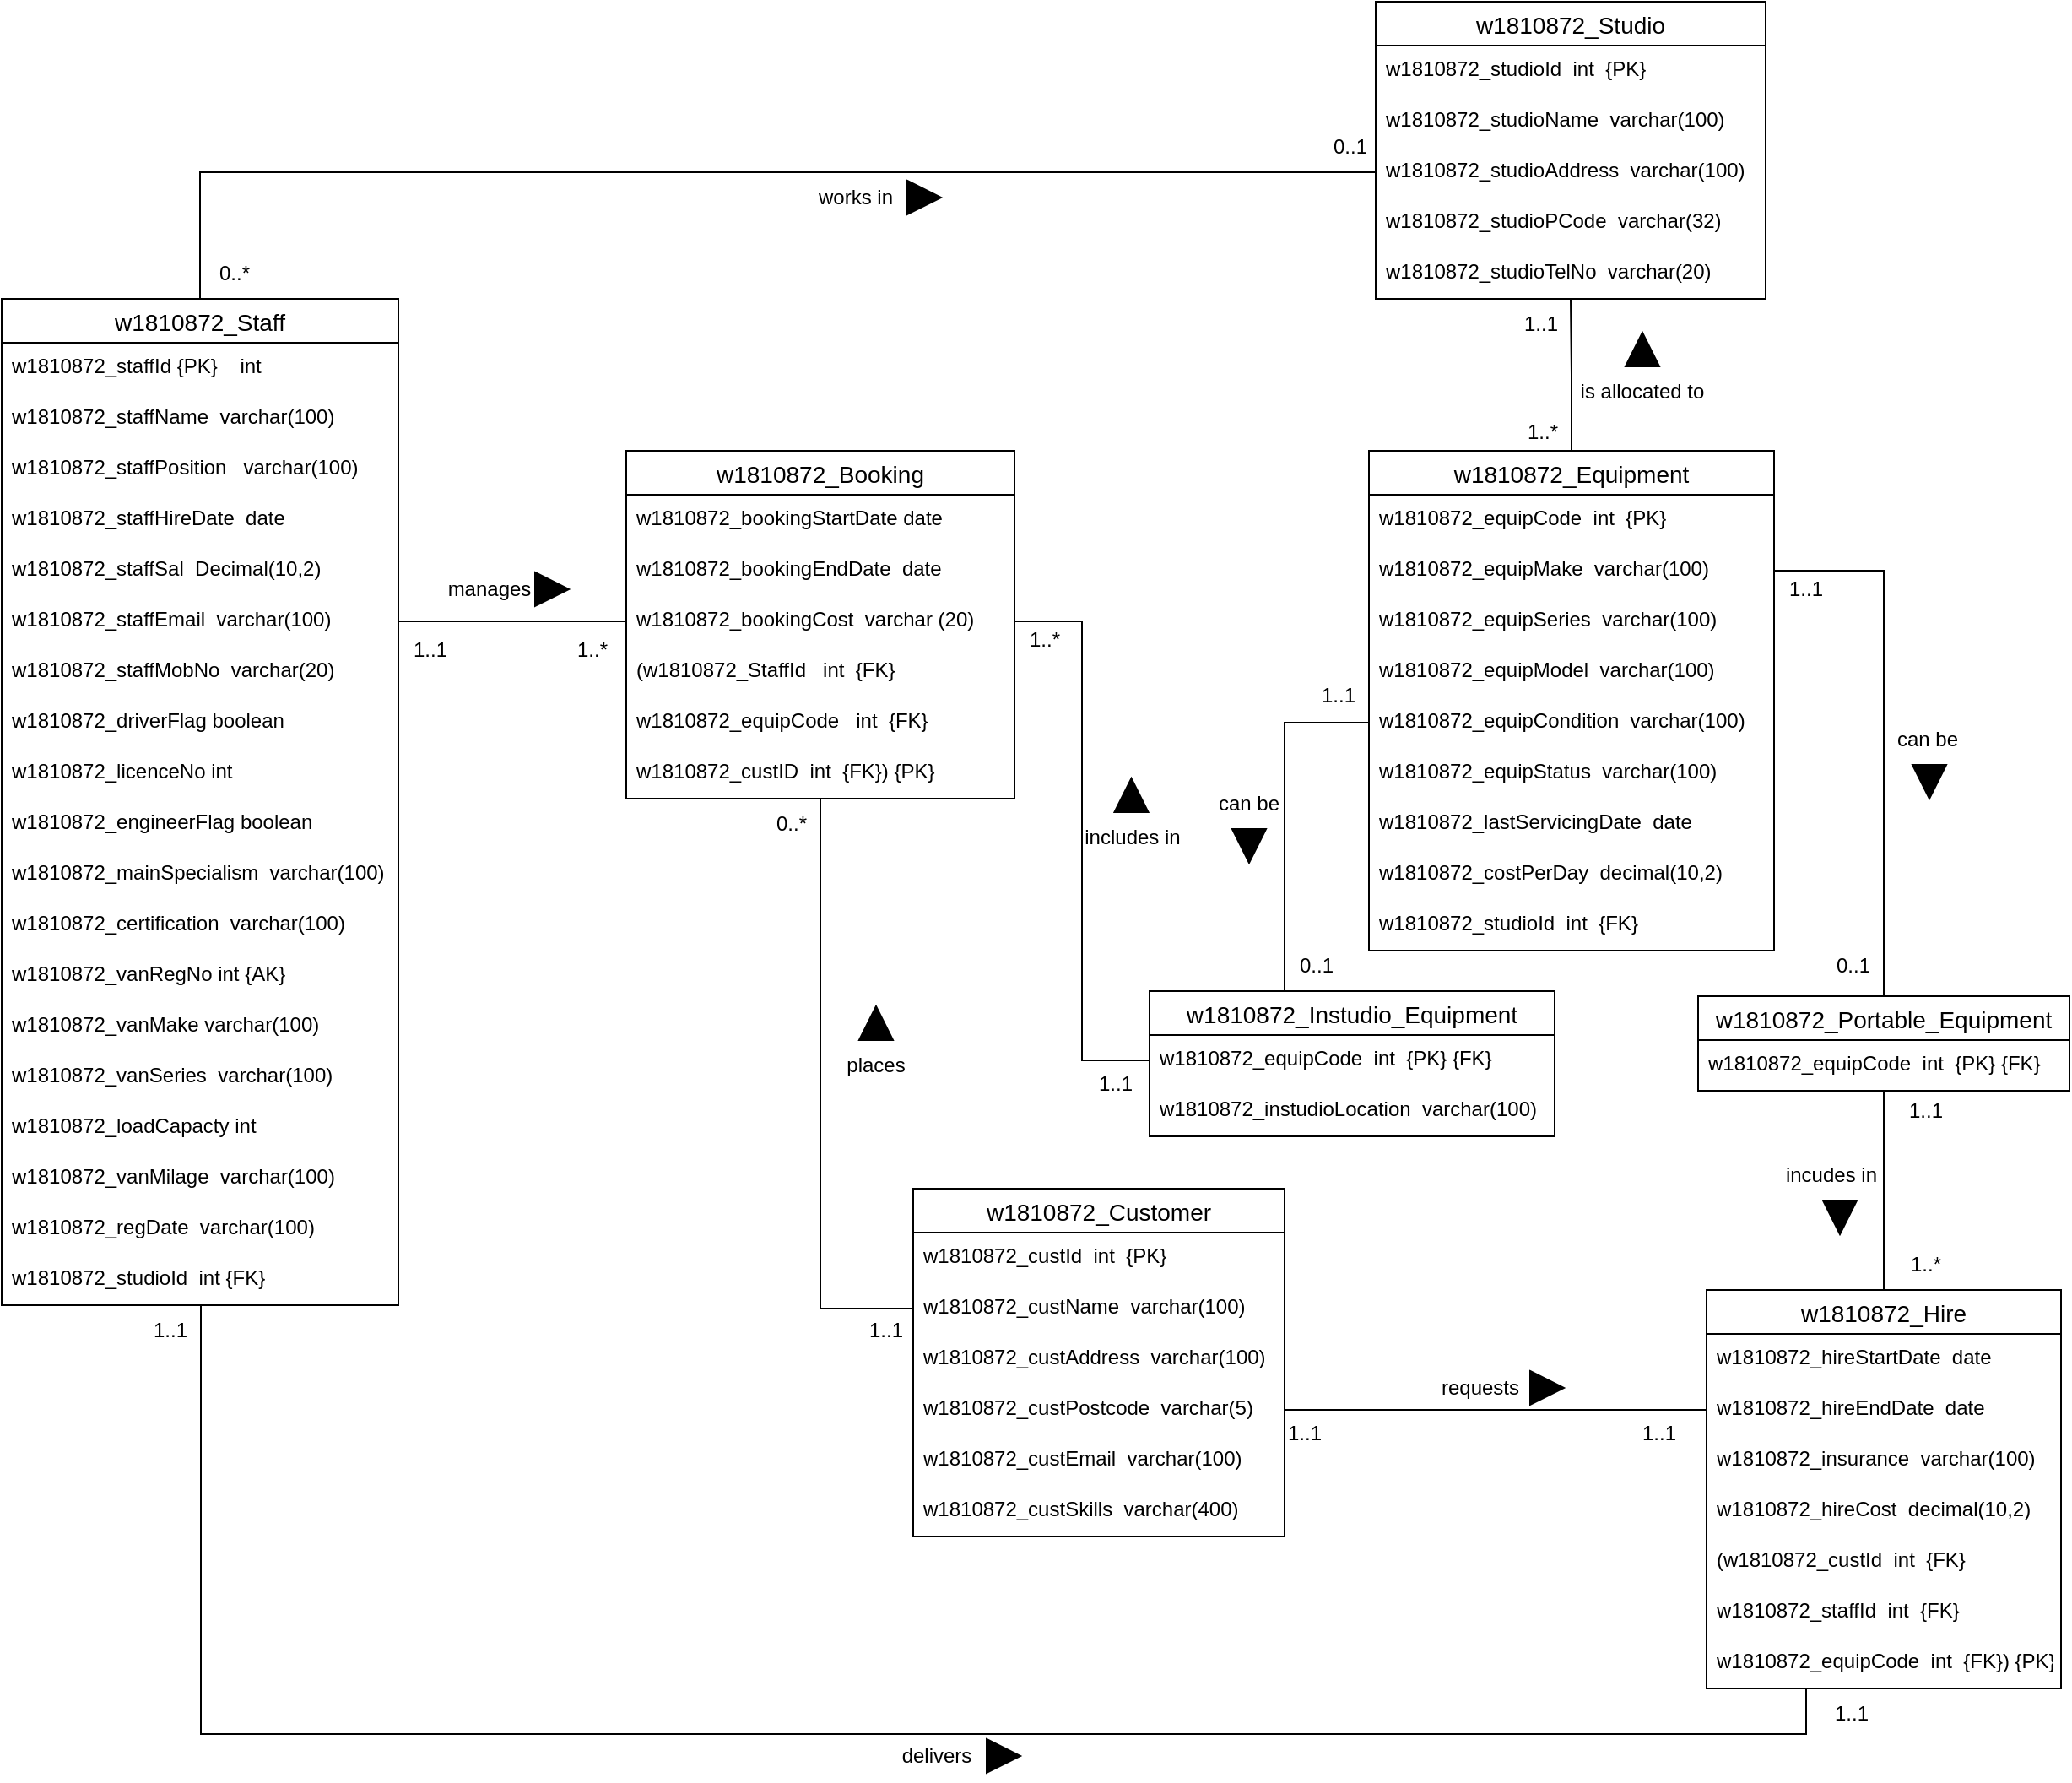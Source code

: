 <mxfile version="15.8.9" type="github">
  <diagram id="CcqqBkSiG1YW21hV8FYK" name="Version 1">
    <mxGraphModel dx="1662" dy="754" grid="1" gridSize="10" guides="1" tooltips="1" connect="1" arrows="1" fold="1" page="1" pageScale="1" pageWidth="850" pageHeight="1100" math="0" shadow="0">
      <root>
        <mxCell id="0" />
        <mxCell id="1" parent="0" />
        <mxCell id="VtyTTUjFAJm2ofCfpr8_-74" style="edgeStyle=orthogonalEdgeStyle;rounded=0;orthogonalLoop=1;jettySize=auto;html=1;endArrow=none;endFill=0;" parent="1" source="wH3_ArUirfap4TTfS6L5-1" target="VtyTTUjFAJm2ofCfpr8_-63" edge="1">
          <mxGeometry relative="1" as="geometry" />
        </mxCell>
        <mxCell id="wH3_ArUirfap4TTfS6L5-1" value="w1810872_Staff" style="swimlane;fontStyle=0;childLayout=stackLayout;horizontal=1;startSize=26;horizontalStack=0;resizeParent=1;resizeParentMax=0;resizeLast=0;collapsible=1;marginBottom=0;align=center;fontSize=14;" parent="1" vertex="1">
          <mxGeometry x="160" y="190" width="235" height="596" as="geometry" />
        </mxCell>
        <mxCell id="wH3_ArUirfap4TTfS6L5-2" value="w1810872_staffId {PK}    int" style="text;strokeColor=none;fillColor=none;spacingLeft=4;spacingRight=4;overflow=hidden;rotatable=0;points=[[0,0.5],[1,0.5]];portConstraint=eastwest;fontSize=12;" parent="wH3_ArUirfap4TTfS6L5-1" vertex="1">
          <mxGeometry y="26" width="235" height="30" as="geometry" />
        </mxCell>
        <mxCell id="wH3_ArUirfap4TTfS6L5-3" value="w1810872_staffName  varchar(100)" style="text;strokeColor=none;fillColor=none;spacingLeft=4;spacingRight=4;overflow=hidden;rotatable=0;points=[[0,0.5],[1,0.5]];portConstraint=eastwest;fontSize=12;" parent="wH3_ArUirfap4TTfS6L5-1" vertex="1">
          <mxGeometry y="56" width="235" height="30" as="geometry" />
        </mxCell>
        <mxCell id="wH3_ArUirfap4TTfS6L5-4" value="w1810872_staffPosition   varchar(100)" style="text;strokeColor=none;fillColor=none;spacingLeft=4;spacingRight=4;overflow=hidden;rotatable=0;points=[[0,0.5],[1,0.5]];portConstraint=eastwest;fontSize=12;" parent="wH3_ArUirfap4TTfS6L5-1" vertex="1">
          <mxGeometry y="86" width="235" height="30" as="geometry" />
        </mxCell>
        <mxCell id="wH3_ArUirfap4TTfS6L5-5" value="w1810872_staffHireDate  date" style="text;strokeColor=none;fillColor=none;spacingLeft=4;spacingRight=4;overflow=hidden;rotatable=0;points=[[0,0.5],[1,0.5]];portConstraint=eastwest;fontSize=12;" parent="wH3_ArUirfap4TTfS6L5-1" vertex="1">
          <mxGeometry y="116" width="235" height="30" as="geometry" />
        </mxCell>
        <mxCell id="wH3_ArUirfap4TTfS6L5-7" value="w1810872_staffSal  Decimal(10,2)" style="text;strokeColor=none;fillColor=none;spacingLeft=4;spacingRight=4;overflow=hidden;rotatable=0;points=[[0,0.5],[1,0.5]];portConstraint=eastwest;fontSize=12;fontColor=#000000;" parent="wH3_ArUirfap4TTfS6L5-1" vertex="1">
          <mxGeometry y="146" width="235" height="30" as="geometry" />
        </mxCell>
        <mxCell id="wH3_ArUirfap4TTfS6L5-8" value="w1810872_staffEmail  varchar(100)" style="text;strokeColor=none;fillColor=none;spacingLeft=4;spacingRight=4;overflow=hidden;rotatable=0;points=[[0,0.5],[1,0.5]];portConstraint=eastwest;fontSize=12;" parent="wH3_ArUirfap4TTfS6L5-1" vertex="1">
          <mxGeometry y="176" width="235" height="30" as="geometry" />
        </mxCell>
        <mxCell id="wH3_ArUirfap4TTfS6L5-6" value="w1810872_staffMobNo  varchar(20)" style="text;strokeColor=none;fillColor=none;spacingLeft=4;spacingRight=4;overflow=hidden;rotatable=0;points=[[0,0.5],[1,0.5]];portConstraint=eastwest;fontSize=12;" parent="wH3_ArUirfap4TTfS6L5-1" vertex="1">
          <mxGeometry y="206" width="235" height="30" as="geometry" />
        </mxCell>
        <mxCell id="wH3_ArUirfap4TTfS6L5-9" value="w1810872_driverFlag boolean" style="text;strokeColor=none;fillColor=none;spacingLeft=4;spacingRight=4;overflow=hidden;rotatable=0;points=[[0,0.5],[1,0.5]];portConstraint=eastwest;fontSize=12;" parent="wH3_ArUirfap4TTfS6L5-1" vertex="1">
          <mxGeometry y="236" width="235" height="30" as="geometry" />
        </mxCell>
        <mxCell id="wH3_ArUirfap4TTfS6L5-10" value="w1810872_licenceNo int" style="text;strokeColor=none;fillColor=none;spacingLeft=4;spacingRight=4;overflow=hidden;rotatable=0;points=[[0,0.5],[1,0.5]];portConstraint=eastwest;fontSize=12;" parent="wH3_ArUirfap4TTfS6L5-1" vertex="1">
          <mxGeometry y="266" width="235" height="30" as="geometry" />
        </mxCell>
        <mxCell id="wH3_ArUirfap4TTfS6L5-11" value="w1810872_engineerFlag boolean" style="text;strokeColor=none;fillColor=none;spacingLeft=4;spacingRight=4;overflow=hidden;rotatable=0;points=[[0,0.5],[1,0.5]];portConstraint=eastwest;fontSize=12;" parent="wH3_ArUirfap4TTfS6L5-1" vertex="1">
          <mxGeometry y="296" width="235" height="30" as="geometry" />
        </mxCell>
        <mxCell id="wH3_ArUirfap4TTfS6L5-12" value="w1810872_mainSpecialism  varchar(100)" style="text;strokeColor=none;fillColor=none;spacingLeft=4;spacingRight=4;overflow=hidden;rotatable=0;points=[[0,0.5],[1,0.5]];portConstraint=eastwest;fontSize=12;" parent="wH3_ArUirfap4TTfS6L5-1" vertex="1">
          <mxGeometry y="326" width="235" height="30" as="geometry" />
        </mxCell>
        <mxCell id="wH3_ArUirfap4TTfS6L5-18" value="w1810872_certification  varchar(100)" style="text;strokeColor=none;fillColor=none;spacingLeft=4;spacingRight=4;overflow=hidden;rotatable=0;points=[[0,0.5],[1,0.5]];portConstraint=eastwest;fontSize=12;fontColor=#000000;" parent="wH3_ArUirfap4TTfS6L5-1" vertex="1">
          <mxGeometry y="356" width="235" height="30" as="geometry" />
        </mxCell>
        <mxCell id="wH3_ArUirfap4TTfS6L5-24" value="w1810872_vanRegNo int {AK}" style="text;strokeColor=none;fillColor=none;spacingLeft=4;spacingRight=4;overflow=hidden;rotatable=0;points=[[0,0.5],[1,0.5]];portConstraint=eastwest;fontSize=12;fontColor=#000000;" parent="wH3_ArUirfap4TTfS6L5-1" vertex="1">
          <mxGeometry y="386" width="235" height="30" as="geometry" />
        </mxCell>
        <mxCell id="wH3_ArUirfap4TTfS6L5-19" value="w1810872_vanMake varchar(100)" style="text;strokeColor=none;fillColor=none;spacingLeft=4;spacingRight=4;overflow=hidden;rotatable=0;points=[[0,0.5],[1,0.5]];portConstraint=eastwest;fontSize=12;fontColor=#000000;" parent="wH3_ArUirfap4TTfS6L5-1" vertex="1">
          <mxGeometry y="416" width="235" height="30" as="geometry" />
        </mxCell>
        <mxCell id="wH3_ArUirfap4TTfS6L5-26" value="w1810872_vanSeries  varchar(100)" style="text;strokeColor=none;fillColor=none;spacingLeft=4;spacingRight=4;overflow=hidden;rotatable=0;points=[[0,0.5],[1,0.5]];portConstraint=eastwest;fontSize=12;fontColor=#000000;" parent="wH3_ArUirfap4TTfS6L5-1" vertex="1">
          <mxGeometry y="446" width="235" height="30" as="geometry" />
        </mxCell>
        <mxCell id="wH3_ArUirfap4TTfS6L5-27" value="w1810872_loadCapacty int" style="text;strokeColor=none;fillColor=none;spacingLeft=4;spacingRight=4;overflow=hidden;rotatable=0;points=[[0,0.5],[1,0.5]];portConstraint=eastwest;fontSize=12;fontColor=#000000;" parent="wH3_ArUirfap4TTfS6L5-1" vertex="1">
          <mxGeometry y="476" width="235" height="30" as="geometry" />
        </mxCell>
        <mxCell id="wH3_ArUirfap4TTfS6L5-25" value="w1810872_vanMilage  varchar(100)" style="text;strokeColor=none;fillColor=none;spacingLeft=4;spacingRight=4;overflow=hidden;rotatable=0;points=[[0,0.5],[1,0.5]];portConstraint=eastwest;fontSize=12;fontColor=#000000;" parent="wH3_ArUirfap4TTfS6L5-1" vertex="1">
          <mxGeometry y="506" width="235" height="30" as="geometry" />
        </mxCell>
        <mxCell id="wH3_ArUirfap4TTfS6L5-28" value="w1810872_regDate  varchar(100)" style="text;strokeColor=none;fillColor=none;spacingLeft=4;spacingRight=4;overflow=hidden;rotatable=0;points=[[0,0.5],[1,0.5]];portConstraint=eastwest;fontSize=12;fontColor=#000000;" parent="wH3_ArUirfap4TTfS6L5-1" vertex="1">
          <mxGeometry y="536" width="235" height="30" as="geometry" />
        </mxCell>
        <mxCell id="VtyTTUjFAJm2ofCfpr8_-73" value="w1810872_studioId  int {FK}" style="text;strokeColor=none;fillColor=none;spacingLeft=4;spacingRight=4;overflow=hidden;rotatable=0;points=[[0,0.5],[1,0.5]];portConstraint=eastwest;fontSize=12;fontColor=#000000;" parent="wH3_ArUirfap4TTfS6L5-1" vertex="1">
          <mxGeometry y="566" width="235" height="30" as="geometry" />
        </mxCell>
        <mxCell id="VtyTTUjFAJm2ofCfpr8_-67" style="edgeStyle=orthogonalEdgeStyle;rounded=0;orthogonalLoop=1;jettySize=auto;html=1;endArrow=none;endFill=0;" parent="1" source="wH3_ArUirfap4TTfS6L5-29" target="VtyTTUjFAJm2ofCfpr8_-61" edge="1">
          <mxGeometry relative="1" as="geometry" />
        </mxCell>
        <mxCell id="wH3_ArUirfap4TTfS6L5-29" value="w1810872_Equipment" style="swimlane;fontStyle=0;childLayout=stackLayout;horizontal=1;startSize=26;horizontalStack=0;resizeParent=1;resizeParentMax=0;resizeLast=0;collapsible=1;marginBottom=0;align=center;fontSize=14;fontColor=#000000;" parent="1" vertex="1">
          <mxGeometry x="970" y="280" width="240" height="296" as="geometry" />
        </mxCell>
        <mxCell id="wH3_ArUirfap4TTfS6L5-30" value="w1810872_equipCode  int  {PK}" style="text;strokeColor=none;fillColor=none;spacingLeft=4;spacingRight=4;overflow=hidden;rotatable=0;points=[[0,0.5],[1,0.5]];portConstraint=eastwest;fontSize=12;fontColor=#000000;" parent="wH3_ArUirfap4TTfS6L5-29" vertex="1">
          <mxGeometry y="26" width="240" height="30" as="geometry" />
        </mxCell>
        <mxCell id="wH3_ArUirfap4TTfS6L5-31" value="w1810872_equipMake  varchar(100)" style="text;strokeColor=none;fillColor=none;spacingLeft=4;spacingRight=4;overflow=hidden;rotatable=0;points=[[0,0.5],[1,0.5]];portConstraint=eastwest;fontSize=12;fontColor=#000000;" parent="wH3_ArUirfap4TTfS6L5-29" vertex="1">
          <mxGeometry y="56" width="240" height="30" as="geometry" />
        </mxCell>
        <mxCell id="wH3_ArUirfap4TTfS6L5-32" value="w1810872_equipSeries  varchar(100)" style="text;strokeColor=none;fillColor=none;spacingLeft=4;spacingRight=4;overflow=hidden;rotatable=0;points=[[0,0.5],[1,0.5]];portConstraint=eastwest;fontSize=12;fontColor=#000000;" parent="wH3_ArUirfap4TTfS6L5-29" vertex="1">
          <mxGeometry y="86" width="240" height="30" as="geometry" />
        </mxCell>
        <mxCell id="yQhxwxMh6U6fLeoq4oYC-1" value="w1810872_equipModel  varchar(100)" style="text;strokeColor=none;fillColor=none;spacingLeft=4;spacingRight=4;overflow=hidden;rotatable=0;points=[[0,0.5],[1,0.5]];portConstraint=eastwest;fontSize=12;fontColor=#000000;" parent="wH3_ArUirfap4TTfS6L5-29" vertex="1">
          <mxGeometry y="116" width="240" height="30" as="geometry" />
        </mxCell>
        <mxCell id="wH3_ArUirfap4TTfS6L5-56" value="w1810872_equipCondition  varchar(100)" style="text;strokeColor=none;fillColor=none;spacingLeft=4;spacingRight=4;overflow=hidden;rotatable=0;points=[[0,0.5],[1,0.5]];portConstraint=eastwest;fontSize=12;fontColor=#000000;" parent="wH3_ArUirfap4TTfS6L5-29" vertex="1">
          <mxGeometry y="146" width="240" height="30" as="geometry" />
        </mxCell>
        <mxCell id="wH3_ArUirfap4TTfS6L5-57" value="w1810872_equipStatus  varchar(100)" style="text;strokeColor=none;fillColor=none;spacingLeft=4;spacingRight=4;overflow=hidden;rotatable=0;points=[[0,0.5],[1,0.5]];portConstraint=eastwest;fontSize=12;fontColor=#000000;" parent="wH3_ArUirfap4TTfS6L5-29" vertex="1">
          <mxGeometry y="176" width="240" height="30" as="geometry" />
        </mxCell>
        <mxCell id="wH3_ArUirfap4TTfS6L5-58" value="w1810872_lastServicingDate  date" style="text;strokeColor=none;fillColor=none;spacingLeft=4;spacingRight=4;overflow=hidden;rotatable=0;points=[[0,0.5],[1,0.5]];portConstraint=eastwest;fontSize=12;fontColor=#000000;" parent="wH3_ArUirfap4TTfS6L5-29" vertex="1">
          <mxGeometry y="206" width="240" height="30" as="geometry" />
        </mxCell>
        <mxCell id="wH3_ArUirfap4TTfS6L5-59" value="w1810872_costPerDay  decimal(10,2)" style="text;strokeColor=none;fillColor=none;spacingLeft=4;spacingRight=4;overflow=hidden;rotatable=0;points=[[0,0.5],[1,0.5]];portConstraint=eastwest;fontSize=12;fontColor=#000000;" parent="wH3_ArUirfap4TTfS6L5-29" vertex="1">
          <mxGeometry y="236" width="240" height="30" as="geometry" />
        </mxCell>
        <mxCell id="VtyTTUjFAJm2ofCfpr8_-72" value="w1810872_studioId  int  {FK}" style="text;strokeColor=none;fillColor=none;spacingLeft=4;spacingRight=4;overflow=hidden;rotatable=0;points=[[0,0.5],[1,0.5]];portConstraint=eastwest;fontSize=12;fontColor=#000000;" parent="wH3_ArUirfap4TTfS6L5-29" vertex="1">
          <mxGeometry y="266" width="240" height="30" as="geometry" />
        </mxCell>
        <mxCell id="wH3_ArUirfap4TTfS6L5-33" value="w1810872_Instudio_Equipment" style="swimlane;fontStyle=0;childLayout=stackLayout;horizontal=1;startSize=26;horizontalStack=0;resizeParent=1;resizeParentMax=0;resizeLast=0;collapsible=1;marginBottom=0;align=center;fontSize=14;fontColor=#000000;" parent="1" vertex="1">
          <mxGeometry x="840" y="600" width="240" height="86" as="geometry" />
        </mxCell>
        <mxCell id="nbJVjTYj6Yu_1hs8ueYN-1" value="w1810872_equipCode  int  {PK} {FK}" style="text;strokeColor=none;fillColor=none;spacingLeft=4;spacingRight=4;overflow=hidden;rotatable=0;points=[[0,0.5],[1,0.5]];portConstraint=eastwest;fontSize=12;fontColor=#000000;" parent="wH3_ArUirfap4TTfS6L5-33" vertex="1">
          <mxGeometry y="26" width="240" height="30" as="geometry" />
        </mxCell>
        <mxCell id="wH3_ArUirfap4TTfS6L5-34" value="w1810872_instudioLocation  varchar(100)" style="text;strokeColor=none;fillColor=none;spacingLeft=4;spacingRight=4;overflow=hidden;rotatable=0;points=[[0,0.5],[1,0.5]];portConstraint=eastwest;fontSize=12;fontColor=#000000;" parent="wH3_ArUirfap4TTfS6L5-33" vertex="1">
          <mxGeometry y="56" width="240" height="30" as="geometry" />
        </mxCell>
        <mxCell id="28Ivz7gwSlMY4bfBRnSF-2" style="edgeStyle=orthogonalEdgeStyle;rounded=0;orthogonalLoop=1;jettySize=auto;html=1;endArrow=none;endFill=0;" parent="1" source="wH3_ArUirfap4TTfS6L5-37" target="VtyTTUjFAJm2ofCfpr8_-10" edge="1">
          <mxGeometry relative="1" as="geometry" />
        </mxCell>
        <mxCell id="wH3_ArUirfap4TTfS6L5-37" value="w1810872_Portable_Equipment" style="swimlane;fontStyle=0;childLayout=stackLayout;horizontal=1;startSize=26;horizontalStack=0;resizeParent=1;resizeParentMax=0;resizeLast=0;collapsible=1;marginBottom=0;align=center;fontSize=14;fontColor=#000000;" parent="1" vertex="1">
          <mxGeometry x="1165" y="603" width="220" height="56" as="geometry" />
        </mxCell>
        <mxCell id="nbJVjTYj6Yu_1hs8ueYN-3" value="w1810872_equipCode  int  {PK} {FK}" style="text;strokeColor=none;fillColor=none;spacingLeft=4;spacingRight=4;overflow=hidden;rotatable=0;points=[[0,0.5],[1,0.5]];portConstraint=eastwest;fontSize=12;fontColor=#000000;" parent="wH3_ArUirfap4TTfS6L5-37" vertex="1">
          <mxGeometry y="26" width="220" height="30" as="geometry" />
        </mxCell>
        <mxCell id="wH3_ArUirfap4TTfS6L5-41" style="edgeStyle=orthogonalEdgeStyle;rounded=0;orthogonalLoop=1;jettySize=auto;html=1;fontColor=#000000;endArrow=none;endFill=0;exitX=0;exitY=0.5;exitDx=0;exitDy=0;" parent="1" source="wH3_ArUirfap4TTfS6L5-56" target="wH3_ArUirfap4TTfS6L5-33" edge="1">
          <mxGeometry relative="1" as="geometry">
            <Array as="points">
              <mxPoint x="920" y="441" />
            </Array>
          </mxGeometry>
        </mxCell>
        <mxCell id="wH3_ArUirfap4TTfS6L5-42" style="edgeStyle=orthogonalEdgeStyle;rounded=0;orthogonalLoop=1;jettySize=auto;html=1;fontColor=#000000;endArrow=none;endFill=0;" parent="1" source="wH3_ArUirfap4TTfS6L5-31" target="wH3_ArUirfap4TTfS6L5-37" edge="1">
          <mxGeometry relative="1" as="geometry" />
        </mxCell>
        <mxCell id="wH3_ArUirfap4TTfS6L5-43" value="can be" style="text;html=1;strokeColor=none;fillColor=none;align=center;verticalAlign=middle;whiteSpace=wrap;rounded=0;fontColor=#000000;" parent="1" vertex="1">
          <mxGeometry x="869" y="474" width="60" height="30" as="geometry" />
        </mxCell>
        <mxCell id="wH3_ArUirfap4TTfS6L5-44" value="" style="triangle;whiteSpace=wrap;html=1;fontColor=#000000;direction=south;fillColor=#000000;" parent="1" vertex="1">
          <mxGeometry x="889" y="504" width="20" height="20" as="geometry" />
        </mxCell>
        <mxCell id="wH3_ArUirfap4TTfS6L5-46" value="1..1" style="text;html=1;strokeColor=none;fillColor=none;align=center;verticalAlign=middle;whiteSpace=wrap;rounded=0;fontColor=#000000;" parent="1" vertex="1">
          <mxGeometry x="922" y="410" width="60" height="30" as="geometry" />
        </mxCell>
        <mxCell id="wH3_ArUirfap4TTfS6L5-51" value="1..1" style="text;html=1;strokeColor=none;fillColor=none;align=center;verticalAlign=middle;whiteSpace=wrap;rounded=0;fontColor=#000000;" parent="1" vertex="1">
          <mxGeometry x="1199" y="347" width="60" height="30" as="geometry" />
        </mxCell>
        <mxCell id="wH3_ArUirfap4TTfS6L5-52" value="0..1&lt;span style=&quot;color: rgba(0 , 0 , 0 , 0) ; font-family: monospace ; font-size: 0px&quot;&gt;%3CmxGraphModel%3E%3Croot%3E%3CmxCell%20id%3D%220%22%2F%3E%3CmxCell%20id%3D%221%22%20parent%3D%220%22%2F%3E%3CmxCell%20id%3D%222%22%20value%3D%221..1%22%20style%3D%22text%3Bhtml%3D1%3BstrokeColor%3Dnone%3BfillColor%3Dnone%3Balign%3Dcenter%3BverticalAlign%3Dmiddle%3BwhiteSpace%3Dwrap%3Brounded%3D0%3BfontColor%3D%23000000%3B%22%20vertex%3D%221%22%20parent%3D%221%22%3E%3CmxGeometry%20x%3D%22722%22%20y%3D%22350%22%20width%3D%2260%22%20height%3D%2230%22%20as%3D%22geometry%22%2F%3E%3C%2FmxCell%3E%3C%2Froot%3E%3C%2FmxGraphModel%3E&lt;/span&gt;" style="text;html=1;strokeColor=none;fillColor=none;align=center;verticalAlign=middle;whiteSpace=wrap;rounded=0;fontColor=#000000;" parent="1" vertex="1">
          <mxGeometry x="909" y="570" width="60" height="30" as="geometry" />
        </mxCell>
        <mxCell id="wH3_ArUirfap4TTfS6L5-53" value="0..1" style="text;html=1;strokeColor=none;fillColor=none;align=center;verticalAlign=middle;whiteSpace=wrap;rounded=0;fontColor=#000000;" parent="1" vertex="1">
          <mxGeometry x="1227" y="570" width="60" height="30" as="geometry" />
        </mxCell>
        <mxCell id="wH3_ArUirfap4TTfS6L5-54" value="can be" style="text;html=1;strokeColor=none;fillColor=none;align=center;verticalAlign=middle;whiteSpace=wrap;rounded=0;fontColor=#000000;" parent="1" vertex="1">
          <mxGeometry x="1271" y="436" width="60" height="30" as="geometry" />
        </mxCell>
        <mxCell id="wH3_ArUirfap4TTfS6L5-55" value="" style="triangle;whiteSpace=wrap;html=1;fontColor=#000000;direction=south;fillColor=#000000;" parent="1" vertex="1">
          <mxGeometry x="1292" y="466" width="20" height="20" as="geometry" />
        </mxCell>
        <mxCell id="n2K_HDW1BZdv-mTh19Q7-1" value="w1810872_Customer" style="swimlane;fontStyle=0;childLayout=stackLayout;horizontal=1;startSize=26;horizontalStack=0;resizeParent=1;resizeParentMax=0;resizeLast=0;collapsible=1;marginBottom=0;align=center;fontSize=14;fontColor=#000000;" parent="1" vertex="1">
          <mxGeometry x="700" y="717" width="220" height="206" as="geometry" />
        </mxCell>
        <mxCell id="n2K_HDW1BZdv-mTh19Q7-2" value="w1810872_custId  int  {PK}" style="text;strokeColor=none;fillColor=none;spacingLeft=4;spacingRight=4;overflow=hidden;rotatable=0;points=[[0,0.5],[1,0.5]];portConstraint=eastwest;fontSize=12;fontColor=#000000;" parent="n2K_HDW1BZdv-mTh19Q7-1" vertex="1">
          <mxGeometry y="26" width="220" height="30" as="geometry" />
        </mxCell>
        <mxCell id="n2K_HDW1BZdv-mTh19Q7-3" value="w1810872_custName  varchar(100)" style="text;strokeColor=none;fillColor=none;spacingLeft=4;spacingRight=4;overflow=hidden;rotatable=0;points=[[0,0.5],[1,0.5]];portConstraint=eastwest;fontSize=12;fontColor=#000000;" parent="n2K_HDW1BZdv-mTh19Q7-1" vertex="1">
          <mxGeometry y="56" width="220" height="30" as="geometry" />
        </mxCell>
        <mxCell id="n2K_HDW1BZdv-mTh19Q7-4" value="w1810872_custAddress  varchar(100)" style="text;strokeColor=none;fillColor=none;spacingLeft=4;spacingRight=4;overflow=hidden;rotatable=0;points=[[0,0.5],[1,0.5]];portConstraint=eastwest;fontSize=12;fontColor=#000000;" parent="n2K_HDW1BZdv-mTh19Q7-1" vertex="1">
          <mxGeometry y="86" width="220" height="30" as="geometry" />
        </mxCell>
        <mxCell id="n2K_HDW1BZdv-mTh19Q7-5" value="w1810872_custPostcode  varchar(5)" style="text;strokeColor=none;fillColor=none;spacingLeft=4;spacingRight=4;overflow=hidden;rotatable=0;points=[[0,0.5],[1,0.5]];portConstraint=eastwest;fontSize=12;fontColor=#000000;" parent="n2K_HDW1BZdv-mTh19Q7-1" vertex="1">
          <mxGeometry y="116" width="220" height="30" as="geometry" />
        </mxCell>
        <mxCell id="n2K_HDW1BZdv-mTh19Q7-6" value="w1810872_custEmail  varchar(100)" style="text;strokeColor=none;fillColor=none;spacingLeft=4;spacingRight=4;overflow=hidden;rotatable=0;points=[[0,0.5],[1,0.5]];portConstraint=eastwest;fontSize=12;fontColor=#000000;" parent="n2K_HDW1BZdv-mTh19Q7-1" vertex="1">
          <mxGeometry y="146" width="220" height="30" as="geometry" />
        </mxCell>
        <mxCell id="n2K_HDW1BZdv-mTh19Q7-7" value="w1810872_custSkills  varchar(400)" style="text;strokeColor=none;fillColor=none;spacingLeft=4;spacingRight=4;overflow=hidden;rotatable=0;points=[[0,0.5],[1,0.5]];portConstraint=eastwest;fontSize=12;fontColor=#000000;" parent="n2K_HDW1BZdv-mTh19Q7-1" vertex="1">
          <mxGeometry y="176" width="220" height="30" as="geometry" />
        </mxCell>
        <mxCell id="n2K_HDW1BZdv-mTh19Q7-21" style="edgeStyle=orthogonalEdgeStyle;rounded=0;orthogonalLoop=1;jettySize=auto;html=1;endArrow=none;endFill=0;" parent="1" source="n2K_HDW1BZdv-mTh19Q7-9" target="n2K_HDW1BZdv-mTh19Q7-3" edge="1">
          <mxGeometry relative="1" as="geometry" />
        </mxCell>
        <mxCell id="n2K_HDW1BZdv-mTh19Q7-9" value="w1810872_Booking" style="swimlane;fontStyle=0;childLayout=stackLayout;horizontal=1;startSize=26;horizontalStack=0;resizeParent=1;resizeParentMax=0;resizeLast=0;collapsible=1;marginBottom=0;align=center;fontSize=14;fontColor=#000000;" parent="1" vertex="1">
          <mxGeometry x="530" y="280" width="230" height="206" as="geometry" />
        </mxCell>
        <mxCell id="VtyTTUjFAJm2ofCfpr8_-55" value="w1810872_bookingStartDate date" style="text;strokeColor=none;fillColor=none;spacingLeft=4;spacingRight=4;overflow=hidden;rotatable=0;points=[[0,0.5],[1,0.5]];portConstraint=eastwest;fontSize=12;fontColor=#000000;" parent="n2K_HDW1BZdv-mTh19Q7-9" vertex="1">
          <mxGeometry y="26" width="230" height="30" as="geometry" />
        </mxCell>
        <mxCell id="VtyTTUjFAJm2ofCfpr8_-56" value="w1810872_bookingEndDate  date" style="text;strokeColor=none;fillColor=none;spacingLeft=4;spacingRight=4;overflow=hidden;rotatable=0;points=[[0,0.5],[1,0.5]];portConstraint=eastwest;fontSize=12;fontColor=#000000;" parent="n2K_HDW1BZdv-mTh19Q7-9" vertex="1">
          <mxGeometry y="56" width="230" height="30" as="geometry" />
        </mxCell>
        <mxCell id="VtyTTUjFAJm2ofCfpr8_-57" value="w1810872_bookingCost  varchar (20)" style="text;strokeColor=none;fillColor=none;spacingLeft=4;spacingRight=4;overflow=hidden;rotatable=0;points=[[0,0.5],[1,0.5]];portConstraint=eastwest;fontSize=12;fontColor=#000000;" parent="n2K_HDW1BZdv-mTh19Q7-9" vertex="1">
          <mxGeometry y="86" width="230" height="30" as="geometry" />
        </mxCell>
        <mxCell id="n2K_HDW1BZdv-mTh19Q7-11" value="(w1810872_StaffId   int  {FK} " style="text;strokeColor=none;fillColor=none;spacingLeft=4;spacingRight=4;overflow=hidden;rotatable=0;points=[[0,0.5],[1,0.5]];portConstraint=eastwest;fontSize=12;fontColor=#000000;" parent="n2K_HDW1BZdv-mTh19Q7-9" vertex="1">
          <mxGeometry y="116" width="230" height="30" as="geometry" />
        </mxCell>
        <mxCell id="n2K_HDW1BZdv-mTh19Q7-12" value="w1810872_equipCode   int  {FK}" style="text;strokeColor=none;fillColor=none;spacingLeft=4;spacingRight=4;overflow=hidden;rotatable=0;points=[[0,0.5],[1,0.5]];portConstraint=eastwest;fontSize=12;fontColor=#000000;" parent="n2K_HDW1BZdv-mTh19Q7-9" vertex="1">
          <mxGeometry y="146" width="230" height="30" as="geometry" />
        </mxCell>
        <mxCell id="n2K_HDW1BZdv-mTh19Q7-13" value="w1810872_custID  int  {FK}) {PK}" style="text;strokeColor=none;fillColor=none;spacingLeft=4;spacingRight=4;overflow=hidden;rotatable=0;points=[[0,0.5],[1,0.5]];portConstraint=eastwest;fontSize=12;fontColor=#000000;" parent="n2K_HDW1BZdv-mTh19Q7-9" vertex="1">
          <mxGeometry y="176" width="230" height="30" as="geometry" />
        </mxCell>
        <mxCell id="n2K_HDW1BZdv-mTh19Q7-19" value="1..*" style="text;html=1;strokeColor=none;fillColor=none;align=center;verticalAlign=middle;whiteSpace=wrap;rounded=0;" parent="1" vertex="1">
          <mxGeometry x="480" y="383" width="60" height="30" as="geometry" />
        </mxCell>
        <mxCell id="n2K_HDW1BZdv-mTh19Q7-20" value="1..*" style="text;html=1;strokeColor=none;fillColor=none;align=center;verticalAlign=middle;whiteSpace=wrap;rounded=0;" parent="1" vertex="1">
          <mxGeometry x="748" y="377" width="60" height="30" as="geometry" />
        </mxCell>
        <mxCell id="n2K_HDW1BZdv-mTh19Q7-22" value="0..*" style="text;html=1;strokeColor=none;fillColor=none;align=center;verticalAlign=middle;whiteSpace=wrap;rounded=0;" parent="1" vertex="1">
          <mxGeometry x="598" y="486" width="60" height="30" as="geometry" />
        </mxCell>
        <mxCell id="n2K_HDW1BZdv-mTh19Q7-23" value="1..1" style="text;html=1;strokeColor=none;fillColor=none;align=center;verticalAlign=middle;whiteSpace=wrap;rounded=0;" parent="1" vertex="1">
          <mxGeometry x="790" y="640" width="60" height="30" as="geometry" />
        </mxCell>
        <mxCell id="n2K_HDW1BZdv-mTh19Q7-24" value="1..1" style="text;html=1;strokeColor=none;fillColor=none;align=center;verticalAlign=middle;whiteSpace=wrap;rounded=0;" parent="1" vertex="1">
          <mxGeometry x="384" y="383" width="60" height="30" as="geometry" />
        </mxCell>
        <mxCell id="n2K_HDW1BZdv-mTh19Q7-25" value="1..1" style="text;html=1;strokeColor=none;fillColor=none;align=center;verticalAlign=middle;whiteSpace=wrap;rounded=0;" parent="1" vertex="1">
          <mxGeometry x="654" y="786" width="60" height="30" as="geometry" />
        </mxCell>
        <mxCell id="Edv-MvZsnZ7X6Sw8Yy-o-7" value="manages" style="text;html=1;strokeColor=none;fillColor=none;align=center;verticalAlign=middle;whiteSpace=wrap;rounded=0;" parent="1" vertex="1">
          <mxGeometry x="419" y="347" width="60" height="30" as="geometry" />
        </mxCell>
        <mxCell id="VtyTTUjFAJm2ofCfpr8_-1" value="" style="triangle;whiteSpace=wrap;html=1;fontColor=#000000;direction=east;fillColor=#000000;" parent="1" vertex="1">
          <mxGeometry x="476" y="352" width="20" height="20" as="geometry" />
        </mxCell>
        <mxCell id="VtyTTUjFAJm2ofCfpr8_-2" value="includes in" style="text;html=1;strokeColor=none;fillColor=none;align=center;verticalAlign=middle;whiteSpace=wrap;rounded=0;" parent="1" vertex="1">
          <mxGeometry x="793.5" y="494" width="71.5" height="30" as="geometry" />
        </mxCell>
        <mxCell id="VtyTTUjFAJm2ofCfpr8_-3" value="" style="triangle;whiteSpace=wrap;html=1;fontColor=#000000;direction=north;fillColor=#000000;" parent="1" vertex="1">
          <mxGeometry x="819.25" y="474" width="20" height="20" as="geometry" />
        </mxCell>
        <mxCell id="VtyTTUjFAJm2ofCfpr8_-4" value="places" style="text;html=1;strokeColor=none;fillColor=none;align=center;verticalAlign=middle;whiteSpace=wrap;rounded=0;fontColor=#000000;" parent="1" vertex="1">
          <mxGeometry x="648" y="629" width="60" height="30" as="geometry" />
        </mxCell>
        <mxCell id="VtyTTUjFAJm2ofCfpr8_-5" value="" style="triangle;whiteSpace=wrap;html=1;fontColor=#000000;direction=north;fillColor=#000000;" parent="1" vertex="1">
          <mxGeometry x="668" y="609" width="20" height="20" as="geometry" />
        </mxCell>
        <mxCell id="VtyTTUjFAJm2ofCfpr8_-21" style="edgeStyle=orthogonalEdgeStyle;rounded=0;orthogonalLoop=1;jettySize=auto;html=1;endArrow=none;endFill=0;" parent="1" source="VtyTTUjFAJm2ofCfpr8_-10" target="VtyTTUjFAJm2ofCfpr8_-73" edge="1">
          <mxGeometry relative="1" as="geometry">
            <Array as="points">
              <mxPoint x="1229" y="1040" />
              <mxPoint x="278" y="1040" />
            </Array>
          </mxGeometry>
        </mxCell>
        <mxCell id="VtyTTUjFAJm2ofCfpr8_-10" value="w1810872_Hire" style="swimlane;fontStyle=0;childLayout=stackLayout;horizontal=1;startSize=26;horizontalStack=0;resizeParent=1;resizeParentMax=0;resizeLast=0;collapsible=1;marginBottom=0;align=center;fontSize=14;fontColor=#000000;" parent="1" vertex="1">
          <mxGeometry x="1170" y="777" width="210" height="236" as="geometry" />
        </mxCell>
        <mxCell id="VtyTTUjFAJm2ofCfpr8_-50" value="w1810872_hireStartDate  date" style="text;strokeColor=none;fillColor=none;spacingLeft=4;spacingRight=4;overflow=hidden;rotatable=0;points=[[0,0.5],[1,0.5]];portConstraint=eastwest;fontSize=12;fontColor=#000000;" parent="VtyTTUjFAJm2ofCfpr8_-10" vertex="1">
          <mxGeometry y="26" width="210" height="30" as="geometry" />
        </mxCell>
        <mxCell id="VtyTTUjFAJm2ofCfpr8_-51" value="w1810872_hireEndDate  date" style="text;strokeColor=none;fillColor=none;spacingLeft=4;spacingRight=4;overflow=hidden;rotatable=0;points=[[0,0.5],[1,0.5]];portConstraint=eastwest;fontSize=12;fontColor=#000000;" parent="VtyTTUjFAJm2ofCfpr8_-10" vertex="1">
          <mxGeometry y="56" width="210" height="30" as="geometry" />
        </mxCell>
        <mxCell id="VtyTTUjFAJm2ofCfpr8_-53" value="w1810872_insurance  varchar(100)" style="text;strokeColor=none;fillColor=none;spacingLeft=4;spacingRight=4;overflow=hidden;rotatable=0;points=[[0,0.5],[1,0.5]];portConstraint=eastwest;fontSize=12;fontColor=#000000;" parent="VtyTTUjFAJm2ofCfpr8_-10" vertex="1">
          <mxGeometry y="86" width="210" height="30" as="geometry" />
        </mxCell>
        <mxCell id="VtyTTUjFAJm2ofCfpr8_-54" value="w1810872_hireCost  decimal(10,2)" style="text;strokeColor=none;fillColor=none;spacingLeft=4;spacingRight=4;overflow=hidden;rotatable=0;points=[[0,0.5],[1,0.5]];portConstraint=eastwest;fontSize=12;fontColor=#000000;" parent="VtyTTUjFAJm2ofCfpr8_-10" vertex="1">
          <mxGeometry y="116" width="210" height="30" as="geometry" />
        </mxCell>
        <mxCell id="VtyTTUjFAJm2ofCfpr8_-12" value="(w1810872_custId  int  {FK}" style="text;strokeColor=none;fillColor=none;spacingLeft=4;spacingRight=4;overflow=hidden;rotatable=0;points=[[0,0.5],[1,0.5]];portConstraint=eastwest;fontSize=12;fontColor=#000000;" parent="VtyTTUjFAJm2ofCfpr8_-10" vertex="1">
          <mxGeometry y="146" width="210" height="30" as="geometry" />
        </mxCell>
        <mxCell id="VtyTTUjFAJm2ofCfpr8_-14" value="w1810872_staffId  int  {FK}" style="text;strokeColor=none;fillColor=none;spacingLeft=4;spacingRight=4;overflow=hidden;rotatable=0;points=[[0,0.5],[1,0.5]];portConstraint=eastwest;fontSize=12;" parent="VtyTTUjFAJm2ofCfpr8_-10" vertex="1">
          <mxGeometry y="176" width="210" height="30" as="geometry" />
        </mxCell>
        <mxCell id="VtyTTUjFAJm2ofCfpr8_-13" value="w1810872_equipCode  int  {FK}) {PK}" style="text;strokeColor=none;fillColor=none;spacingLeft=4;spacingRight=4;overflow=hidden;rotatable=0;points=[[0,0.5],[1,0.5]];portConstraint=eastwest;fontSize=12;fontColor=#000000;" parent="VtyTTUjFAJm2ofCfpr8_-10" vertex="1">
          <mxGeometry y="206" width="210" height="30" as="geometry" />
        </mxCell>
        <mxCell id="VtyTTUjFAJm2ofCfpr8_-15" style="edgeStyle=orthogonalEdgeStyle;rounded=0;orthogonalLoop=1;jettySize=auto;html=1;endArrow=none;endFill=0;exitX=0;exitY=0.5;exitDx=0;exitDy=0;" parent="1" source="VtyTTUjFAJm2ofCfpr8_-51" target="n2K_HDW1BZdv-mTh19Q7-5" edge="1">
          <mxGeometry relative="1" as="geometry" />
        </mxCell>
        <mxCell id="VtyTTUjFAJm2ofCfpr8_-16" value="1..1" style="text;html=1;strokeColor=none;fillColor=none;align=center;verticalAlign=middle;whiteSpace=wrap;rounded=0;fontColor=#000000;" parent="1" vertex="1">
          <mxGeometry x="1112" y="847" width="60" height="30" as="geometry" />
        </mxCell>
        <mxCell id="VtyTTUjFAJm2ofCfpr8_-20" value="1..*" style="text;html=1;strokeColor=none;fillColor=none;align=center;verticalAlign=middle;whiteSpace=wrap;rounded=0;" parent="1" vertex="1">
          <mxGeometry x="1270" y="747" width="60" height="30" as="geometry" />
        </mxCell>
        <mxCell id="VtyTTUjFAJm2ofCfpr8_-22" value="1..1" style="text;html=1;strokeColor=none;fillColor=none;align=center;verticalAlign=middle;whiteSpace=wrap;rounded=0;fontColor=#000000;" parent="1" vertex="1">
          <mxGeometry x="1226" y="1013" width="60" height="30" as="geometry" />
        </mxCell>
        <mxCell id="VtyTTUjFAJm2ofCfpr8_-23" value="1..1" style="text;html=1;strokeColor=none;fillColor=none;align=center;verticalAlign=middle;whiteSpace=wrap;rounded=0;fontColor=#000000;" parent="1" vertex="1">
          <mxGeometry x="230" y="786" width="60" height="30" as="geometry" />
        </mxCell>
        <mxCell id="VtyTTUjFAJm2ofCfpr8_-24" value="1..1" style="text;html=1;strokeColor=none;fillColor=none;align=center;verticalAlign=middle;whiteSpace=wrap;rounded=0;fontColor=#000000;" parent="1" vertex="1">
          <mxGeometry x="902" y="847" width="60" height="30" as="geometry" />
        </mxCell>
        <mxCell id="VtyTTUjFAJm2ofCfpr8_-25" value="1..1" style="text;html=1;strokeColor=none;fillColor=none;align=center;verticalAlign=middle;whiteSpace=wrap;rounded=0;fontColor=#000000;" parent="1" vertex="1">
          <mxGeometry x="1270" y="656" width="60" height="30" as="geometry" />
        </mxCell>
        <mxCell id="VtyTTUjFAJm2ofCfpr8_-26" value="delivers" style="text;html=1;strokeColor=none;fillColor=none;align=center;verticalAlign=middle;whiteSpace=wrap;rounded=0;" parent="1" vertex="1">
          <mxGeometry x="681" y="1038" width="65.5" height="30" as="geometry" />
        </mxCell>
        <mxCell id="VtyTTUjFAJm2ofCfpr8_-27" value="" style="triangle;whiteSpace=wrap;html=1;fontColor=#000000;direction=east;fillColor=#000000;" parent="1" vertex="1">
          <mxGeometry x="743.5" y="1043" width="20" height="20" as="geometry" />
        </mxCell>
        <mxCell id="VtyTTUjFAJm2ofCfpr8_-28" value="requests" style="text;html=1;strokeColor=none;fillColor=none;align=center;verticalAlign=middle;whiteSpace=wrap;rounded=0;" parent="1" vertex="1">
          <mxGeometry x="1003" y="820" width="65.5" height="30" as="geometry" />
        </mxCell>
        <mxCell id="VtyTTUjFAJm2ofCfpr8_-29" value="" style="triangle;whiteSpace=wrap;html=1;fontColor=#000000;direction=east;fillColor=#000000;" parent="1" vertex="1">
          <mxGeometry x="1065.5" y="825" width="20" height="20" as="geometry" />
        </mxCell>
        <mxCell id="VtyTTUjFAJm2ofCfpr8_-30" value="incudes in" style="text;html=1;strokeColor=none;fillColor=none;align=center;verticalAlign=middle;whiteSpace=wrap;rounded=0;fontColor=#000000;" parent="1" vertex="1">
          <mxGeometry x="1214" y="694" width="60" height="30" as="geometry" />
        </mxCell>
        <mxCell id="VtyTTUjFAJm2ofCfpr8_-31" value="" style="triangle;whiteSpace=wrap;html=1;fontColor=#000000;direction=south;fillColor=#000000;" parent="1" vertex="1">
          <mxGeometry x="1239" y="724" width="20" height="20" as="geometry" />
        </mxCell>
        <mxCell id="VtyTTUjFAJm2ofCfpr8_-60" style="edgeStyle=orthogonalEdgeStyle;rounded=0;orthogonalLoop=1;jettySize=auto;html=1;exitX=1;exitY=0.5;exitDx=0;exitDy=0;endArrow=none;endFill=0;" parent="1" source="wH3_ArUirfap4TTfS6L5-8" target="VtyTTUjFAJm2ofCfpr8_-57" edge="1">
          <mxGeometry relative="1" as="geometry" />
        </mxCell>
        <mxCell id="VtyTTUjFAJm2ofCfpr8_-61" value="w1810872_Studio" style="swimlane;fontStyle=0;childLayout=stackLayout;horizontal=1;startSize=26;horizontalStack=0;resizeParent=1;resizeParentMax=0;resizeLast=0;collapsible=1;marginBottom=0;align=center;fontSize=14;fontColor=#000000;" parent="1" vertex="1">
          <mxGeometry x="974" y="14" width="231" height="176" as="geometry" />
        </mxCell>
        <mxCell id="VtyTTUjFAJm2ofCfpr8_-62" value="w1810872_studioId  int  {PK}" style="text;strokeColor=none;fillColor=none;spacingLeft=4;spacingRight=4;overflow=hidden;rotatable=0;points=[[0,0.5],[1,0.5]];portConstraint=eastwest;fontSize=12;fontColor=#000000;" parent="VtyTTUjFAJm2ofCfpr8_-61" vertex="1">
          <mxGeometry y="26" width="231" height="30" as="geometry" />
        </mxCell>
        <mxCell id="VtyTTUjFAJm2ofCfpr8_-64" value="w1810872_studioName  varchar(100)" style="text;strokeColor=none;fillColor=none;spacingLeft=4;spacingRight=4;overflow=hidden;rotatable=0;points=[[0,0.5],[1,0.5]];portConstraint=eastwest;fontSize=12;fontColor=#000000;" parent="VtyTTUjFAJm2ofCfpr8_-61" vertex="1">
          <mxGeometry y="56" width="231" height="30" as="geometry" />
        </mxCell>
        <mxCell id="VtyTTUjFAJm2ofCfpr8_-63" value="w1810872_studioAddress  varchar(100)" style="text;strokeColor=none;fillColor=none;spacingLeft=4;spacingRight=4;overflow=hidden;rotatable=0;points=[[0,0.5],[1,0.5]];portConstraint=eastwest;fontSize=12;fontColor=#000000;" parent="VtyTTUjFAJm2ofCfpr8_-61" vertex="1">
          <mxGeometry y="86" width="231" height="30" as="geometry" />
        </mxCell>
        <mxCell id="VtyTTUjFAJm2ofCfpr8_-65" value="w1810872_studioPCode  varchar(32)" style="text;strokeColor=none;fillColor=none;spacingLeft=4;spacingRight=4;overflow=hidden;rotatable=0;points=[[0,0.5],[1,0.5]];portConstraint=eastwest;fontSize=12;fontColor=#000000;" parent="VtyTTUjFAJm2ofCfpr8_-61" vertex="1">
          <mxGeometry y="116" width="231" height="30" as="geometry" />
        </mxCell>
        <mxCell id="VtyTTUjFAJm2ofCfpr8_-66" value="w1810872_studioTelNo  varchar(20)" style="text;strokeColor=none;fillColor=none;spacingLeft=4;spacingRight=4;overflow=hidden;rotatable=0;points=[[0,0.5],[1,0.5]];portConstraint=eastwest;fontSize=12;fontColor=#000000;" parent="VtyTTUjFAJm2ofCfpr8_-61" vertex="1">
          <mxGeometry y="146" width="231" height="30" as="geometry" />
        </mxCell>
        <mxCell id="VtyTTUjFAJm2ofCfpr8_-68" value="is allocated to" style="text;html=1;strokeColor=none;fillColor=none;align=center;verticalAlign=middle;whiteSpace=wrap;rounded=0;fontColor=#000000;" parent="1" vertex="1">
          <mxGeometry x="1087" y="230" width="90" height="30" as="geometry" />
        </mxCell>
        <mxCell id="VtyTTUjFAJm2ofCfpr8_-69" value="" style="triangle;whiteSpace=wrap;html=1;fontColor=#000000;direction=north;fillColor=#000000;" parent="1" vertex="1">
          <mxGeometry x="1122" y="210" width="20" height="20" as="geometry" />
        </mxCell>
        <mxCell id="VtyTTUjFAJm2ofCfpr8_-70" value="1..1" style="text;html=1;strokeColor=none;fillColor=none;align=center;verticalAlign=middle;whiteSpace=wrap;rounded=0;" parent="1" vertex="1">
          <mxGeometry x="1042" y="190" width="60" height="30" as="geometry" />
        </mxCell>
        <mxCell id="VtyTTUjFAJm2ofCfpr8_-71" value="1..*" style="text;html=1;strokeColor=none;fillColor=none;align=center;verticalAlign=middle;whiteSpace=wrap;rounded=0;" parent="1" vertex="1">
          <mxGeometry x="1043" y="254" width="60" height="30" as="geometry" />
        </mxCell>
        <mxCell id="VtyTTUjFAJm2ofCfpr8_-75" value="works in" style="text;html=1;strokeColor=none;fillColor=none;align=center;verticalAlign=middle;whiteSpace=wrap;rounded=0;" parent="1" vertex="1">
          <mxGeometry x="635.5" y="115" width="60" height="30" as="geometry" />
        </mxCell>
        <mxCell id="VtyTTUjFAJm2ofCfpr8_-76" value="" style="triangle;whiteSpace=wrap;html=1;fontColor=#000000;direction=east;fillColor=#000000;" parent="1" vertex="1">
          <mxGeometry x="696.5" y="120" width="20" height="20" as="geometry" />
        </mxCell>
        <mxCell id="VtyTTUjFAJm2ofCfpr8_-77" value="0..1" style="text;html=1;strokeColor=none;fillColor=none;align=center;verticalAlign=middle;whiteSpace=wrap;rounded=0;" parent="1" vertex="1">
          <mxGeometry x="929" y="85" width="60" height="30" as="geometry" />
        </mxCell>
        <mxCell id="VtyTTUjFAJm2ofCfpr8_-78" value="0..*" style="text;html=1;strokeColor=none;fillColor=none;align=center;verticalAlign=middle;whiteSpace=wrap;rounded=0;" parent="1" vertex="1">
          <mxGeometry x="268" y="160" width="60" height="30" as="geometry" />
        </mxCell>
        <mxCell id="nbJVjTYj6Yu_1hs8ueYN-6" style="edgeStyle=orthogonalEdgeStyle;rounded=0;orthogonalLoop=1;jettySize=auto;html=1;endArrow=none;endFill=0;" parent="1" source="nbJVjTYj6Yu_1hs8ueYN-1" target="VtyTTUjFAJm2ofCfpr8_-57" edge="1">
          <mxGeometry relative="1" as="geometry">
            <Array as="points">
              <mxPoint x="800" y="641" />
              <mxPoint x="800" y="381" />
            </Array>
          </mxGeometry>
        </mxCell>
      </root>
    </mxGraphModel>
  </diagram>
</mxfile>
